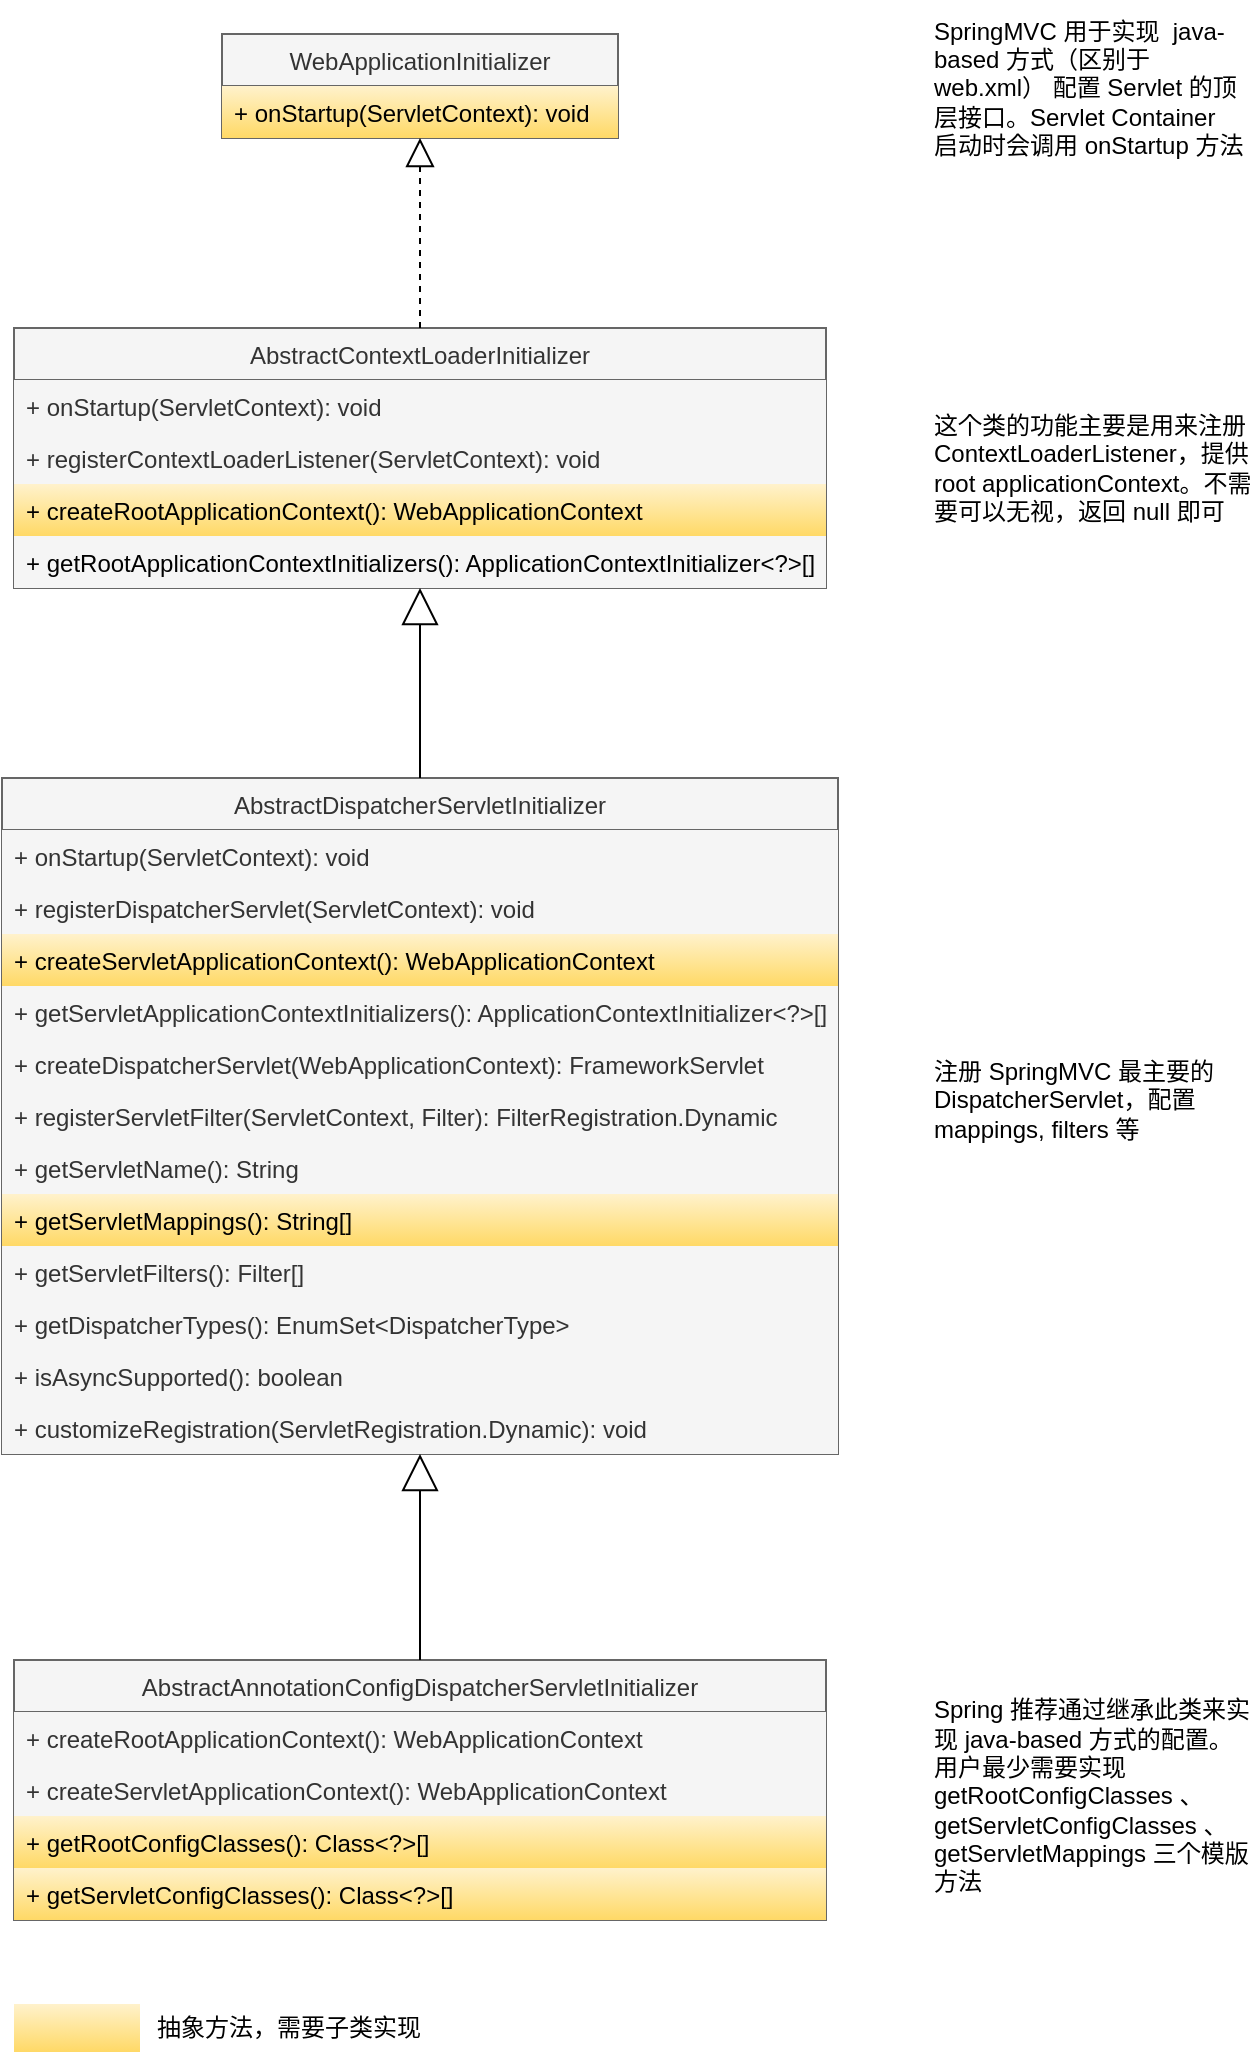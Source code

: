 <mxfile version="11.0.5" type="device"><diagram id="IjaOxtwSKvw0OCNeIy7P" name="Page-1"><mxGraphModel dx="868" dy="466" grid="0" gridSize="10" guides="1" tooltips="1" connect="1" arrows="1" fold="1" page="1" pageScale="1" pageWidth="827" pageHeight="1169" math="0" shadow="0"><root><mxCell id="0"/><mxCell id="1" parent="0"/><mxCell id="nzl5itROe26-MTcVWsOv-1" value="WebApplicationInitializer" style="swimlane;fontStyle=0;childLayout=stackLayout;horizontal=1;startSize=26;fillColor=#f5f5f5;horizontalStack=0;resizeParent=1;resizeParentMax=0;resizeLast=0;collapsible=1;marginBottom=0;strokeColor=#666666;fontColor=#333333;" parent="1" vertex="1"><mxGeometry x="210" y="52" width="198" height="52" as="geometry"/></mxCell><mxCell id="nzl5itROe26-MTcVWsOv-2" value="+ onStartup(ServletContext): void" style="text;align=left;verticalAlign=top;spacingLeft=4;spacingRight=4;overflow=hidden;rotatable=0;points=[[0,0.5],[1,0.5]];portConstraint=eastwest;fillColor=#fff2cc;strokeColor=none;gradientColor=#ffd966;" parent="nzl5itROe26-MTcVWsOv-1" vertex="1"><mxGeometry y="26" width="198" height="26" as="geometry"/></mxCell><mxCell id="nzl5itROe26-MTcVWsOv-8" value="AbstractContextLoaderInitializer" style="swimlane;fontStyle=0;childLayout=stackLayout;horizontal=1;startSize=26;fillColor=#f5f5f5;horizontalStack=0;resizeParent=1;resizeParentMax=0;resizeLast=0;collapsible=1;marginBottom=0;strokeColor=#666666;fontColor=#333333;" parent="1" vertex="1"><mxGeometry x="106" y="199" width="406" height="130" as="geometry"/></mxCell><mxCell id="nzl5itROe26-MTcVWsOv-11" value="+ onStartup(ServletContext): void" style="text;strokeColor=none;fillColor=#f5f5f5;align=left;verticalAlign=top;spacingLeft=4;spacingRight=4;overflow=hidden;rotatable=0;points=[[0,0.5],[1,0.5]];portConstraint=eastwest;fontColor=#333333;" parent="nzl5itROe26-MTcVWsOv-8" vertex="1"><mxGeometry y="26" width="406" height="26" as="geometry"/></mxCell><mxCell id="nzl5itROe26-MTcVWsOv-13" value="+ registerContextLoaderListener(ServletContext): void" style="text;strokeColor=none;fillColor=#f5f5f5;align=left;verticalAlign=top;spacingLeft=4;spacingRight=4;overflow=hidden;rotatable=0;points=[[0,0.5],[1,0.5]];portConstraint=eastwest;fontColor=#333333;" parent="nzl5itROe26-MTcVWsOv-8" vertex="1"><mxGeometry y="52" width="406" height="26" as="geometry"/></mxCell><mxCell id="nzl5itROe26-MTcVWsOv-12" value="+ createRootApplicationContext(): WebApplicationContext" style="text;fillColor=#fff2cc;align=left;verticalAlign=top;spacingLeft=4;spacingRight=4;overflow=hidden;rotatable=0;points=[[0,0.5],[1,0.5]];portConstraint=eastwest;gradientColor=#ffd966;strokeColor=none;" parent="nzl5itROe26-MTcVWsOv-8" vertex="1"><mxGeometry y="78" width="406" height="26" as="geometry"/></mxCell><mxCell id="nzl5itROe26-MTcVWsOv-10" value="+ getRootApplicationContextInitializers(): ApplicationContextInitializer&lt;?&gt;[]" style="text;fillColor=#f5f5f5;align=left;verticalAlign=top;spacingLeft=4;spacingRight=4;overflow=hidden;rotatable=0;points=[[0,0.5],[1,0.5]];portConstraint=eastwest;gradientColor=none;strokeColor=none;" parent="nzl5itROe26-MTcVWsOv-8" vertex="1"><mxGeometry y="104" width="406" height="26" as="geometry"/></mxCell><mxCell id="nzl5itROe26-MTcVWsOv-14" value="AbstractDispatcherServletInitializer" style="swimlane;fontStyle=0;childLayout=stackLayout;horizontal=1;startSize=26;fillColor=#f5f5f5;horizontalStack=0;resizeParent=1;resizeParentMax=0;resizeLast=0;collapsible=1;marginBottom=0;strokeColor=#666666;fontColor=#333333;" parent="1" vertex="1"><mxGeometry x="100" y="424" width="418" height="338" as="geometry"/></mxCell><mxCell id="nzl5itROe26-MTcVWsOv-15" value="+ onStartup(ServletContext): void" style="text;strokeColor=none;fillColor=#f5f5f5;align=left;verticalAlign=top;spacingLeft=4;spacingRight=4;overflow=hidden;rotatable=0;points=[[0,0.5],[1,0.5]];portConstraint=eastwest;fontColor=#333333;" parent="nzl5itROe26-MTcVWsOv-14" vertex="1"><mxGeometry y="26" width="418" height="26" as="geometry"/></mxCell><mxCell id="nzl5itROe26-MTcVWsOv-16" value="+ registerDispatcherServlet(ServletContext): void" style="text;strokeColor=none;fillColor=#f5f5f5;align=left;verticalAlign=top;spacingLeft=4;spacingRight=4;overflow=hidden;rotatable=0;points=[[0,0.5],[1,0.5]];portConstraint=eastwest;fontColor=#333333;" parent="nzl5itROe26-MTcVWsOv-14" vertex="1"><mxGeometry y="52" width="418" height="26" as="geometry"/></mxCell><mxCell id="nzl5itROe26-MTcVWsOv-17" value="+ createServletApplicationContext(): WebApplicationContext" style="text;strokeColor=none;fillColor=#fff2cc;align=left;verticalAlign=top;spacingLeft=4;spacingRight=4;overflow=hidden;rotatable=0;points=[[0,0.5],[1,0.5]];portConstraint=eastwest;fontColor=#000000;gradientColor=#ffd966;" parent="nzl5itROe26-MTcVWsOv-14" vertex="1"><mxGeometry y="78" width="418" height="26" as="geometry"/></mxCell><mxCell id="nzl5itROe26-MTcVWsOv-28" value="+ getServletApplicationContextInitializers(): ApplicationContextInitializer&lt;?&gt;[]" style="text;strokeColor=none;fillColor=#f5f5f5;align=left;verticalAlign=top;spacingLeft=4;spacingRight=4;overflow=hidden;rotatable=0;points=[[0,0.5],[1,0.5]];portConstraint=eastwest;fontColor=#333333;" parent="nzl5itROe26-MTcVWsOv-14" vertex="1"><mxGeometry y="104" width="418" height="26" as="geometry"/></mxCell><mxCell id="nzl5itROe26-MTcVWsOv-29" value="+ createDispatcherServlet(WebApplicationContext): FrameworkServlet" style="text;strokeColor=none;fillColor=#f5f5f5;align=left;verticalAlign=top;spacingLeft=4;spacingRight=4;overflow=hidden;rotatable=0;points=[[0,0.5],[1,0.5]];portConstraint=eastwest;fontColor=#333333;" parent="nzl5itROe26-MTcVWsOv-14" vertex="1"><mxGeometry y="130" width="418" height="26" as="geometry"/></mxCell><mxCell id="nzl5itROe26-MTcVWsOv-34" value="+ registerServletFilter(ServletContext, Filter): FilterRegistration.Dynamic" style="text;strokeColor=none;fillColor=#f5f5f5;align=left;verticalAlign=top;spacingLeft=4;spacingRight=4;overflow=hidden;rotatable=0;points=[[0,0.5],[1,0.5]];portConstraint=eastwest;fontColor=#333333;" parent="nzl5itROe26-MTcVWsOv-14" vertex="1"><mxGeometry y="156" width="418" height="26" as="geometry"/></mxCell><mxCell id="nzl5itROe26-MTcVWsOv-30" value="+ getServletName(): String" style="text;strokeColor=none;fillColor=#f5f5f5;align=left;verticalAlign=top;spacingLeft=4;spacingRight=4;overflow=hidden;rotatable=0;points=[[0,0.5],[1,0.5]];portConstraint=eastwest;fontColor=#333333;" parent="nzl5itROe26-MTcVWsOv-14" vertex="1"><mxGeometry y="182" width="418" height="26" as="geometry"/></mxCell><mxCell id="nzl5itROe26-MTcVWsOv-33" value="+ getServletMappings(): String[]" style="text;strokeColor=none;fillColor=#fff2cc;align=left;verticalAlign=top;spacingLeft=4;spacingRight=4;overflow=hidden;rotatable=0;points=[[0,0.5],[1,0.5]];portConstraint=eastwest;fontColor=#000000;gradientColor=#ffd966;" parent="nzl5itROe26-MTcVWsOv-14" vertex="1"><mxGeometry y="208" width="418" height="26" as="geometry"/></mxCell><mxCell id="nzl5itROe26-MTcVWsOv-35" value="+ getServletFilters(): Filter[]" style="text;strokeColor=none;fillColor=#f5f5f5;align=left;verticalAlign=top;spacingLeft=4;spacingRight=4;overflow=hidden;rotatable=0;points=[[0,0.5],[1,0.5]];portConstraint=eastwest;fontColor=#333333;" parent="nzl5itROe26-MTcVWsOv-14" vertex="1"><mxGeometry y="234" width="418" height="26" as="geometry"/></mxCell><mxCell id="nzl5itROe26-MTcVWsOv-18" value="+ getDispatcherTypes(): EnumSet&lt;DispatcherType&gt;" style="text;strokeColor=none;fillColor=#f5f5f5;align=left;verticalAlign=top;spacingLeft=4;spacingRight=4;overflow=hidden;rotatable=0;points=[[0,0.5],[1,0.5]];portConstraint=eastwest;fontColor=#333333;" parent="nzl5itROe26-MTcVWsOv-14" vertex="1"><mxGeometry y="260" width="418" height="26" as="geometry"/></mxCell><mxCell id="nzl5itROe26-MTcVWsOv-37" value="+ isAsyncSupported(): boolean" style="text;strokeColor=none;fillColor=#f5f5f5;align=left;verticalAlign=top;spacingLeft=4;spacingRight=4;overflow=hidden;rotatable=0;points=[[0,0.5],[1,0.5]];portConstraint=eastwest;fontColor=#333333;" parent="nzl5itROe26-MTcVWsOv-14" vertex="1"><mxGeometry y="286" width="418" height="26" as="geometry"/></mxCell><mxCell id="nzl5itROe26-MTcVWsOv-36" value="+ customizeRegistration(ServletRegistration.Dynamic): void" style="text;strokeColor=none;fillColor=#f5f5f5;align=left;verticalAlign=top;spacingLeft=4;spacingRight=4;overflow=hidden;rotatable=0;points=[[0,0.5],[1,0.5]];portConstraint=eastwest;fontColor=#333333;" parent="nzl5itROe26-MTcVWsOv-14" vertex="1"><mxGeometry y="312" width="418" height="26" as="geometry"/></mxCell><mxCell id="nzl5itROe26-MTcVWsOv-20" value="" style="endArrow=block;endSize=16;endFill=0;html=1;exitX=0.5;exitY=0;exitDx=0;exitDy=0;" parent="1" source="nzl5itROe26-MTcVWsOv-14" target="nzl5itROe26-MTcVWsOv-8" edge="1"><mxGeometry width="160" relative="1" as="geometry"><mxPoint x="308" y="424" as="sourcePoint"/><mxPoint x="308" y="329" as="targetPoint"/></mxGeometry></mxCell><mxCell id="nzl5itROe26-MTcVWsOv-21" value="AbstractAnnotationConfigDispatcherServletInitializer" style="swimlane;fontStyle=0;childLayout=stackLayout;horizontal=1;startSize=26;fillColor=#f5f5f5;horizontalStack=0;resizeParent=1;resizeParentMax=0;resizeLast=0;collapsible=1;marginBottom=0;strokeColor=#666666;fontColor=#333333;" parent="1" vertex="1"><mxGeometry x="106" y="865" width="406" height="130" as="geometry"/></mxCell><mxCell id="nzl5itROe26-MTcVWsOv-38" value="+ createRootApplicationContext(): WebApplicationContext" style="text;strokeColor=none;fillColor=#f5f5f5;align=left;verticalAlign=top;spacingLeft=4;spacingRight=4;overflow=hidden;rotatable=0;points=[[0,0.5],[1,0.5]];portConstraint=eastwest;fontColor=#333333;" parent="nzl5itROe26-MTcVWsOv-21" vertex="1"><mxGeometry y="26" width="406" height="26" as="geometry"/></mxCell><mxCell id="nzl5itROe26-MTcVWsOv-24" value="+ createServletApplicationContext(): WebApplicationContext" style="text;strokeColor=none;fillColor=#f5f5f5;align=left;verticalAlign=top;spacingLeft=4;spacingRight=4;overflow=hidden;rotatable=0;points=[[0,0.5],[1,0.5]];portConstraint=eastwest;fontColor=#333333;" parent="nzl5itROe26-MTcVWsOv-21" vertex="1"><mxGeometry y="52" width="406" height="26" as="geometry"/></mxCell><mxCell id="nzl5itROe26-MTcVWsOv-22" value="+ getRootConfigClasses(): Class&lt;?&gt;[]" style="text;strokeColor=none;fillColor=#fff2cc;align=left;verticalAlign=top;spacingLeft=4;spacingRight=4;overflow=hidden;rotatable=0;points=[[0,0.5],[1,0.5]];portConstraint=eastwest;fontColor=#000000;gradientColor=#ffd966;" parent="nzl5itROe26-MTcVWsOv-21" vertex="1"><mxGeometry y="78" width="406" height="26" as="geometry"/></mxCell><mxCell id="nzl5itROe26-MTcVWsOv-23" value="+ getServletConfigClasses(): Class&lt;?&gt;[]" style="text;strokeColor=none;fillColor=#fff2cc;align=left;verticalAlign=top;spacingLeft=4;spacingRight=4;overflow=hidden;rotatable=0;points=[[0,0.5],[1,0.5]];portConstraint=eastwest;fontColor=#000000;gradientColor=#ffd966;" parent="nzl5itROe26-MTcVWsOv-21" vertex="1"><mxGeometry y="104" width="406" height="26" as="geometry"/></mxCell><mxCell id="nzl5itROe26-MTcVWsOv-26" value="" style="endArrow=block;endSize=16;endFill=0;html=1;exitX=0.5;exitY=0;exitDx=0;exitDy=0;" parent="1" source="nzl5itROe26-MTcVWsOv-21" target="nzl5itROe26-MTcVWsOv-14" edge="1"><mxGeometry width="160" relative="1" as="geometry"><mxPoint x="308" y="649" as="sourcePoint"/><mxPoint x="308" y="554" as="targetPoint"/></mxGeometry></mxCell><mxCell id="nzl5itROe26-MTcVWsOv-27" value="" style="endArrow=block;dashed=1;endFill=0;endSize=12;html=1;exitX=0.5;exitY=0;exitDx=0;exitDy=0;" parent="1" source="nzl5itROe26-MTcVWsOv-8" target="nzl5itROe26-MTcVWsOv-1" edge="1"><mxGeometry width="160" relative="1" as="geometry"><mxPoint x="464" y="149" as="sourcePoint"/><mxPoint x="624" y="149" as="targetPoint"/></mxGeometry></mxCell><mxCell id="nzl5itROe26-MTcVWsOv-39" value="SpringMVC 用于实现&amp;nbsp; java-based 方式（区别于 web.xml）&amp;nbsp;配置 Servlet 的顶层接口。Servlet Container 启动时会调用 onStartup 方法" style="text;html=1;align=left;verticalAlign=middle;whiteSpace=wrap;rounded=0;comic=1;glass=1;" parent="1" vertex="1"><mxGeometry x="564" y="35" width="158" height="87" as="geometry"/></mxCell><mxCell id="nzl5itROe26-MTcVWsOv-40" value="这个类的功能主要是用来注册 ContextLoaderListener，提供 root applicationContext。不需要可以无视，返回 null 即可" style="text;html=1;align=left;verticalAlign=middle;whiteSpace=wrap;rounded=0;comic=1;glass=1;" parent="1" vertex="1"><mxGeometry x="564" y="225" width="162" height="87" as="geometry"/></mxCell><mxCell id="nzl5itROe26-MTcVWsOv-41" value="注册 SpringMVC 最主要的 DispatcherServlet，配置 mappings, filters 等" style="text;html=1;align=left;verticalAlign=middle;whiteSpace=wrap;rounded=0;comic=1;glass=1;" parent="1" vertex="1"><mxGeometry x="564" y="541" width="162" height="87" as="geometry"/></mxCell><mxCell id="nzl5itROe26-MTcVWsOv-42" value="Spring 推荐通过继承此类来实现 java-based 方式的配置。用户最少需要实现 getRootConfigClasses 、 getServletConfigClasses 、 getServletMappings 三个模版方法" style="text;html=1;align=left;verticalAlign=middle;whiteSpace=wrap;rounded=0;comic=1;glass=1;" parent="1" vertex="1"><mxGeometry x="564" y="870" width="162" height="125" as="geometry"/></mxCell><mxCell id="nzl5itROe26-MTcVWsOv-44" value="" style="whiteSpace=wrap;html=1;comic=0;align=left;verticalAlign=top;strokeColor=none;fillColor=#fff2cc;gradientColor=#ffd966;spacingLeft=4;spacingRight=4;" parent="1" vertex="1"><mxGeometry x="106" y="1037" width="63" height="24" as="geometry"/></mxCell><mxCell id="nzl5itROe26-MTcVWsOv-45" value="抽象方法，需要子类实现" style="text;html=1;strokeColor=none;fillColor=none;align=center;verticalAlign=middle;whiteSpace=wrap;rounded=0;glass=1;comic=1;" parent="1" vertex="1"><mxGeometry x="169" y="1039" width="149" height="20" as="geometry"/></mxCell></root></mxGraphModel></diagram></mxfile>